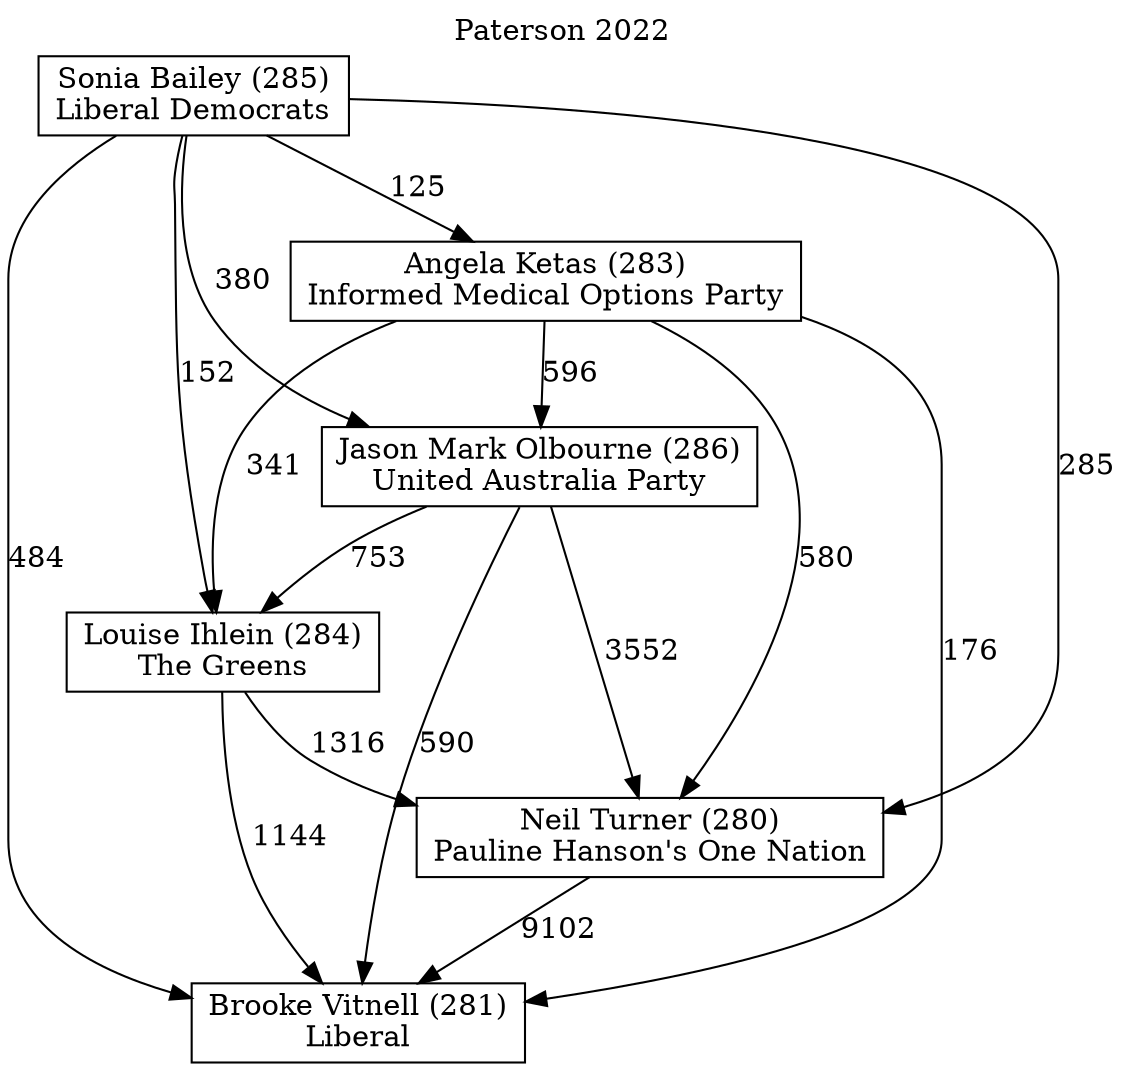 // House preference flow
digraph "Brooke Vitnell (281)_Paterson_2022" {
	graph [label="Paterson 2022" labelloc=t mclimit=10]
	node [shape=box]
	"Brooke Vitnell (281)" [label="Brooke Vitnell (281)
Liberal"]
	"Neil Turner (280)" [label="Neil Turner (280)
Pauline Hanson's One Nation"]
	"Louise Ihlein (284)" [label="Louise Ihlein (284)
The Greens"]
	"Jason Mark Olbourne (286)" [label="Jason Mark Olbourne (286)
United Australia Party"]
	"Angela Ketas (283)" [label="Angela Ketas (283)
Informed Medical Options Party"]
	"Sonia Bailey (285)" [label="Sonia Bailey (285)
Liberal Democrats"]
	"Neil Turner (280)" -> "Brooke Vitnell (281)" [label=9102]
	"Louise Ihlein (284)" -> "Neil Turner (280)" [label=1316]
	"Jason Mark Olbourne (286)" -> "Louise Ihlein (284)" [label=753]
	"Angela Ketas (283)" -> "Jason Mark Olbourne (286)" [label=596]
	"Sonia Bailey (285)" -> "Angela Ketas (283)" [label=125]
	"Louise Ihlein (284)" -> "Brooke Vitnell (281)" [label=1144]
	"Jason Mark Olbourne (286)" -> "Brooke Vitnell (281)" [label=590]
	"Angela Ketas (283)" -> "Brooke Vitnell (281)" [label=176]
	"Sonia Bailey (285)" -> "Brooke Vitnell (281)" [label=484]
	"Sonia Bailey (285)" -> "Jason Mark Olbourne (286)" [label=380]
	"Angela Ketas (283)" -> "Louise Ihlein (284)" [label=341]
	"Sonia Bailey (285)" -> "Louise Ihlein (284)" [label=152]
	"Jason Mark Olbourne (286)" -> "Neil Turner (280)" [label=3552]
	"Angela Ketas (283)" -> "Neil Turner (280)" [label=580]
	"Sonia Bailey (285)" -> "Neil Turner (280)" [label=285]
}
